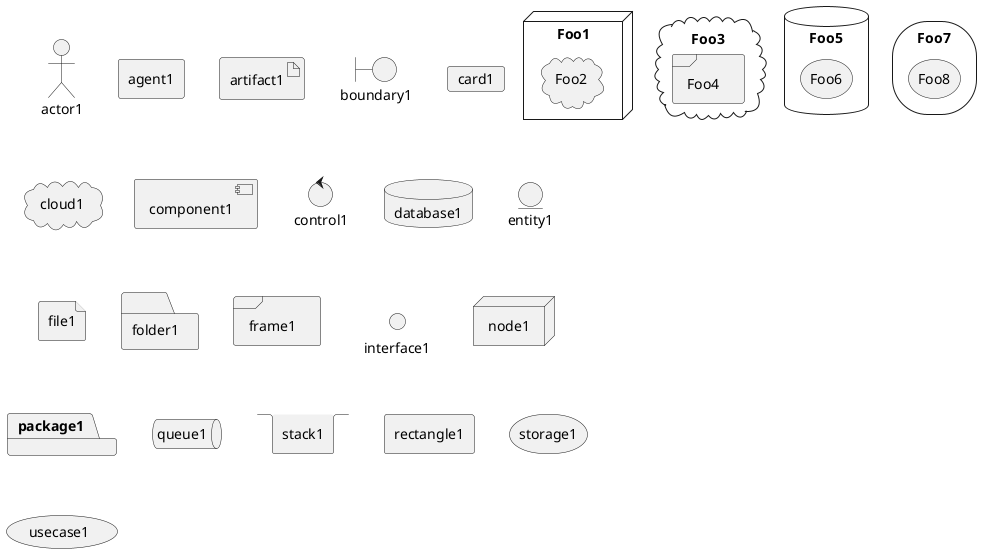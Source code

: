 @startuml
actor actor1
agent agent1
artifact artifact1
boundary boundary1
card card1
cloud cloud1
component component1
control control1
database database1
entity entity1
file file1
folder folder1
frame frame1
interface  interface1
node node1
package package1
queue queue1
stack stack1
rectangle rectangle1
storage storage1
usecase usecase1




node Foo1 {
 cloud Foo2
}

cloud Foo3 {
  frame Foo4
}

database Foo5  {
  storage Foo6
}

storage Foo7 {
  storage Foo8
}
@enduml